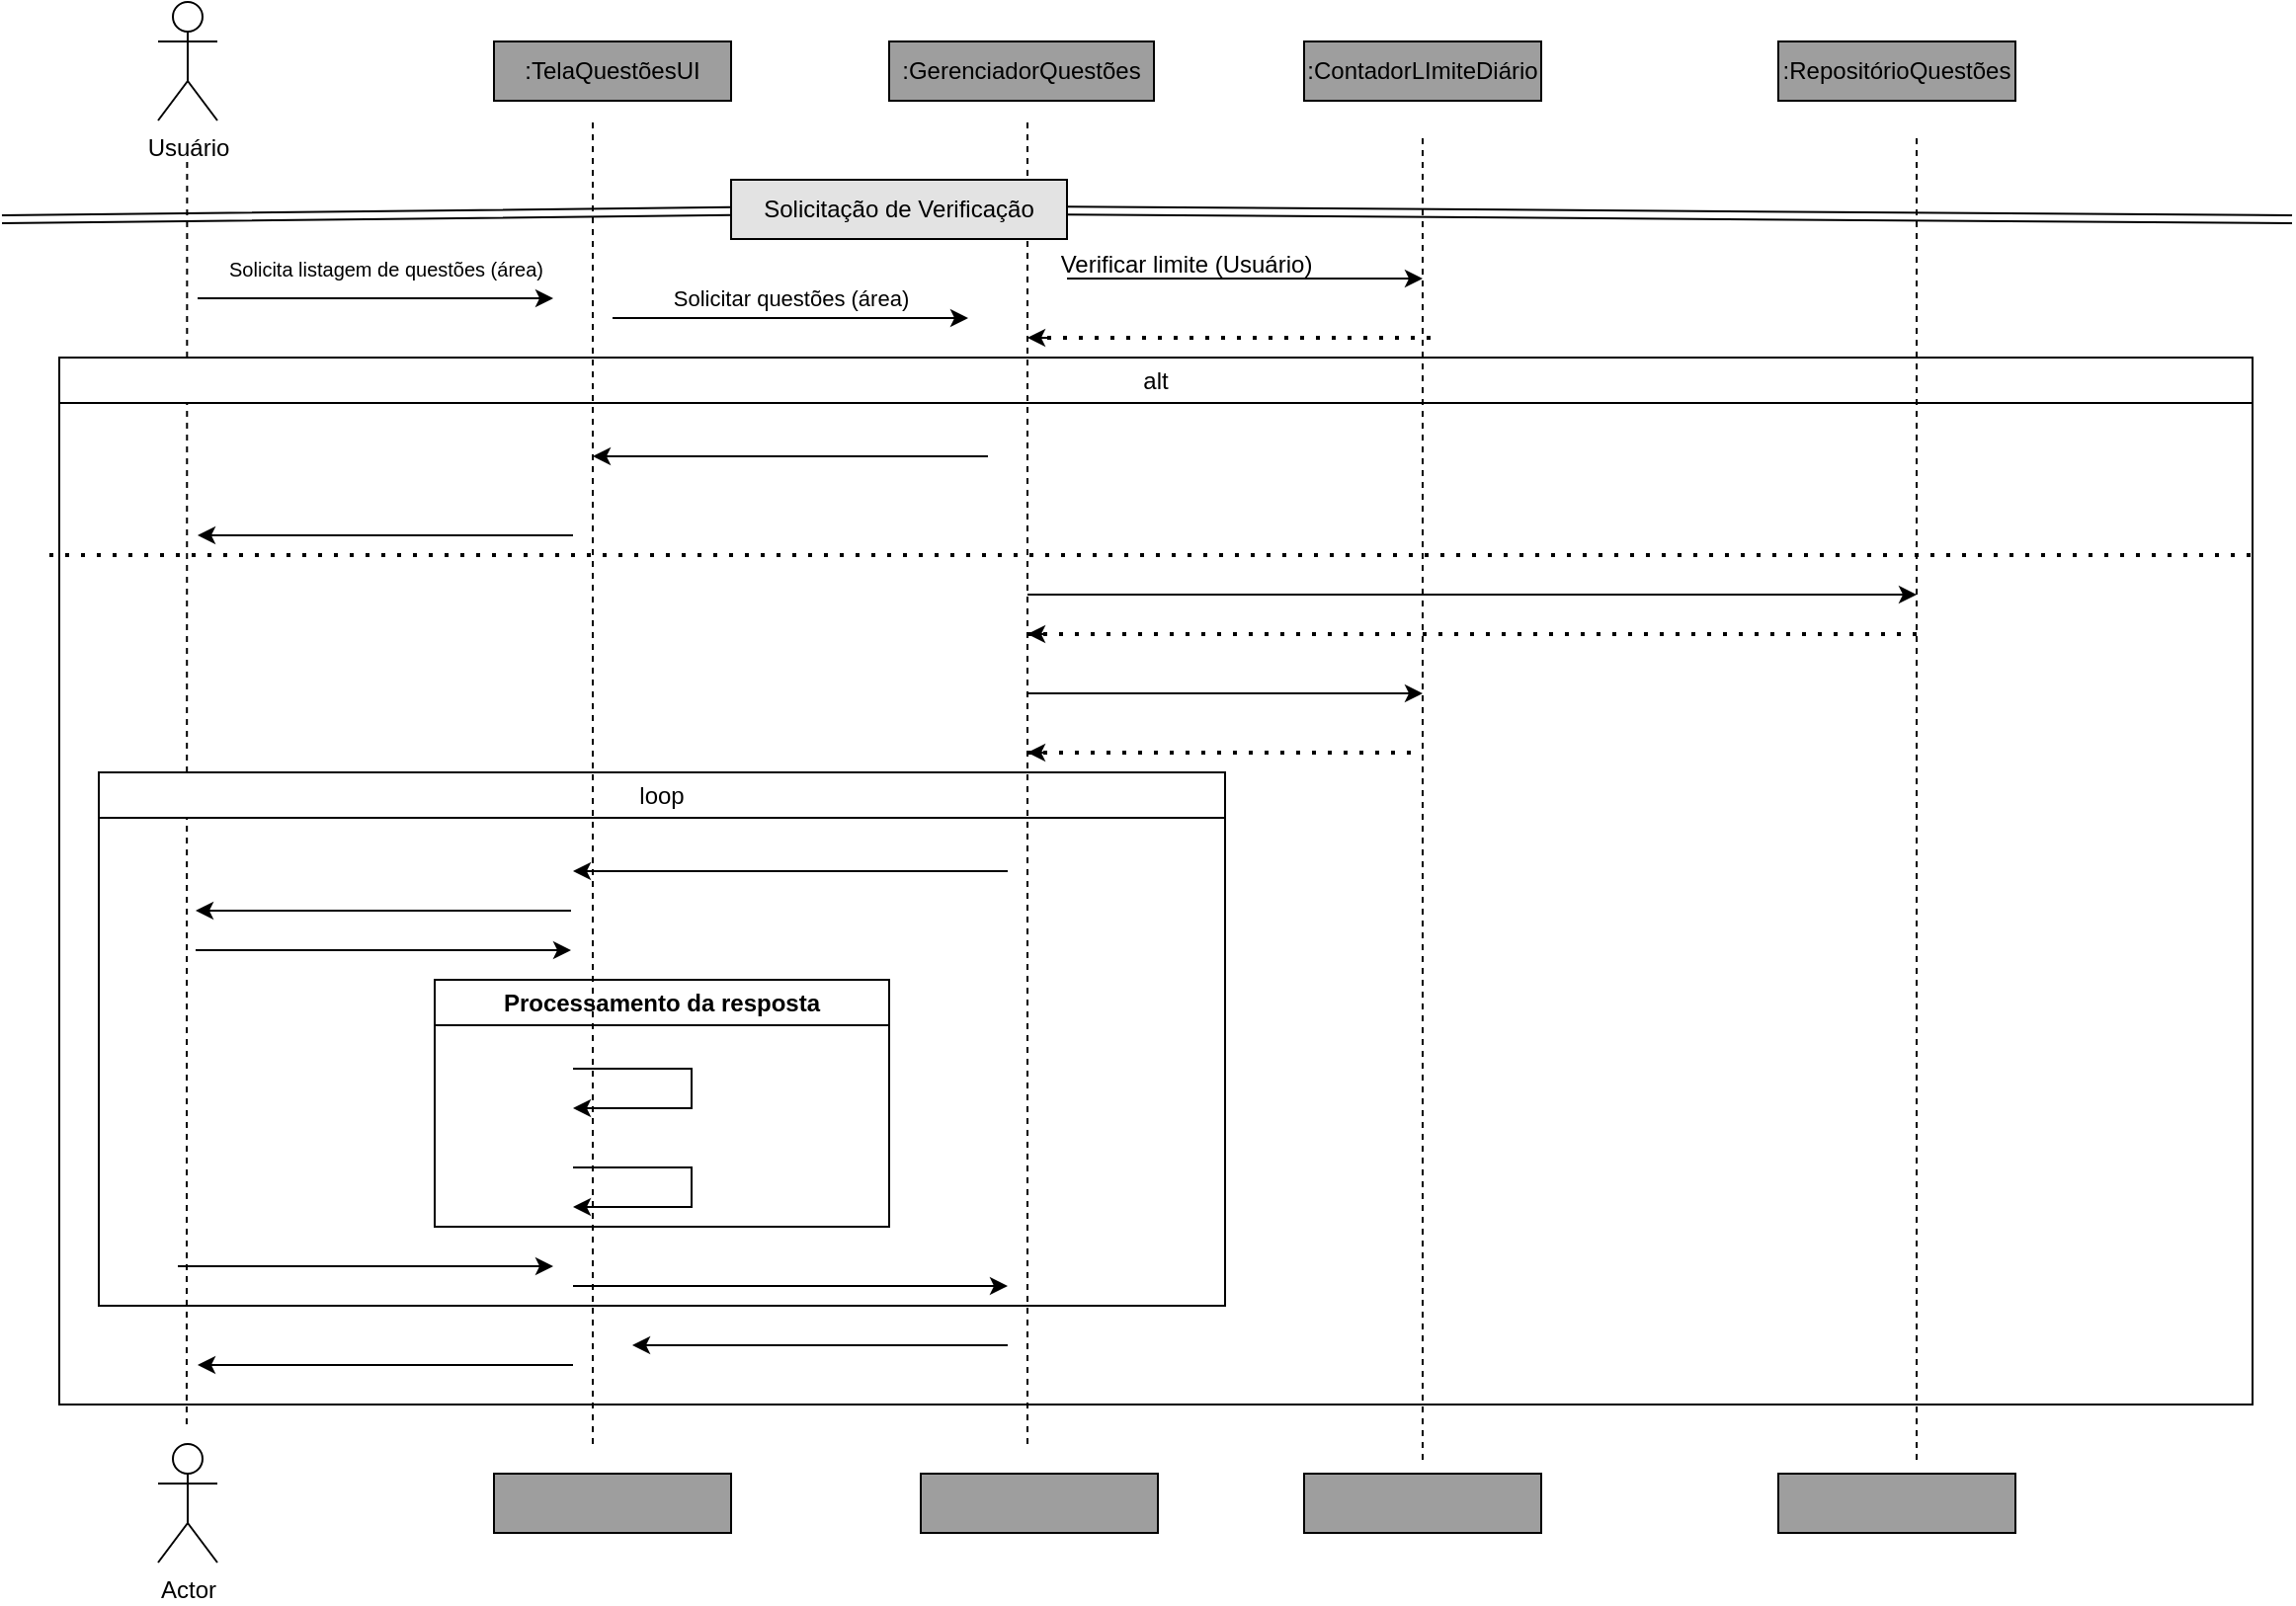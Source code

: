 <mxfile version="27.0.9">
  <diagram id="prtHgNgQTEPvFCAcTncT" name="Page-1">
    <mxGraphModel dx="2499" dy="465" grid="1" gridSize="10" guides="1" tooltips="1" connect="1" arrows="1" fold="1" page="1" pageScale="1" pageWidth="1169" pageHeight="827" math="0" shadow="0">
      <root>
        <mxCell id="0" />
        <mxCell id="1" parent="0" />
        <mxCell id="CrI34jUcvFCijBm1rNz6-1" value="Usuário&lt;div&gt;&lt;br&gt;&lt;/div&gt;" style="shape=umlActor;verticalLabelPosition=bottom;verticalAlign=top;outlineConnect=0;html=1;" parent="1" vertex="1">
          <mxGeometry x="-1090" y="10" width="30" height="60" as="geometry" />
        </mxCell>
        <mxCell id="CrI34jUcvFCijBm1rNz6-4" value="" style="endArrow=none;dashed=1;html=1;rounded=0;" parent="1" edge="1">
          <mxGeometry width="50" height="50" relative="1" as="geometry">
            <mxPoint x="-1075.53" y="730" as="sourcePoint" />
            <mxPoint x="-1075.3" y="90" as="targetPoint" />
          </mxGeometry>
        </mxCell>
        <mxCell id="CrI34jUcvFCijBm1rNz6-9" value="" style="shape=link;html=1;rounded=0;" parent="1" source="CrI34jUcvFCijBm1rNz6-65" edge="1">
          <mxGeometry width="100" relative="1" as="geometry">
            <mxPoint x="-1169" y="120" as="sourcePoint" />
            <mxPoint x="-10" y="120" as="targetPoint" />
          </mxGeometry>
        </mxCell>
        <mxCell id="CrI34jUcvFCijBm1rNz6-10" value="" style="endArrow=classic;html=1;rounded=0;" parent="1" edge="1">
          <mxGeometry width="50" height="50" relative="1" as="geometry">
            <mxPoint x="-1070" y="160" as="sourcePoint" />
            <mxPoint x="-890" y="160" as="targetPoint" />
          </mxGeometry>
        </mxCell>
        <object label="Actor" id="CrI34jUcvFCijBm1rNz6-11">
          <mxCell style="shape=umlActor;verticalLabelPosition=bottom;verticalAlign=top;html=1;outlineConnect=0;" parent="1" vertex="1">
            <mxGeometry x="-1090" y="740" width="30" height="60" as="geometry" />
          </mxCell>
        </object>
        <mxCell id="CrI34jUcvFCijBm1rNz6-15" value="&lt;span style=&quot;font-weight: normal;&quot;&gt;alt&lt;/span&gt;" style="swimlane;whiteSpace=wrap;html=1;" parent="1" vertex="1">
          <mxGeometry x="-1140" y="190" width="1110" height="530" as="geometry" />
        </mxCell>
        <mxCell id="CrI34jUcvFCijBm1rNz6-12" value="" style="endArrow=classic;html=1;rounded=0;" parent="CrI34jUcvFCijBm1rNz6-15" edge="1">
          <mxGeometry width="50" height="50" relative="1" as="geometry">
            <mxPoint x="260" y="90" as="sourcePoint" />
            <mxPoint x="70" y="90" as="targetPoint" />
          </mxGeometry>
        </mxCell>
        <mxCell id="CrI34jUcvFCijBm1rNz6-26" value="&lt;span style=&quot;font-weight: 400;&quot;&gt;loop&lt;/span&gt;" style="swimlane;whiteSpace=wrap;html=1;" parent="CrI34jUcvFCijBm1rNz6-15" vertex="1">
          <mxGeometry x="20" y="210" width="570" height="270" as="geometry" />
        </mxCell>
        <mxCell id="CrI34jUcvFCijBm1rNz6-27" value="" style="endArrow=classic;html=1;rounded=0;" parent="CrI34jUcvFCijBm1rNz6-26" edge="1">
          <mxGeometry width="50" height="50" relative="1" as="geometry">
            <mxPoint x="239" y="70" as="sourcePoint" />
            <mxPoint x="49" y="70" as="targetPoint" />
            <Array as="points">
              <mxPoint x="149" y="70" />
            </Array>
          </mxGeometry>
        </mxCell>
        <mxCell id="CrI34jUcvFCijBm1rNz6-29" value="" style="endArrow=classic;html=1;rounded=0;" parent="CrI34jUcvFCijBm1rNz6-26" edge="1">
          <mxGeometry width="50" height="50" relative="1" as="geometry">
            <mxPoint x="49" y="90" as="sourcePoint" />
            <mxPoint x="239" y="90" as="targetPoint" />
          </mxGeometry>
        </mxCell>
        <mxCell id="CrI34jUcvFCijBm1rNz6-30" value="" style="endArrow=classic;html=1;rounded=0;" parent="CrI34jUcvFCijBm1rNz6-26" edge="1">
          <mxGeometry width="50" height="50" relative="1" as="geometry">
            <mxPoint x="40" y="250" as="sourcePoint" />
            <mxPoint x="230" y="250" as="targetPoint" />
          </mxGeometry>
        </mxCell>
        <mxCell id="CrI34jUcvFCijBm1rNz6-33" value="" style="endArrow=classic;html=1;rounded=0;" parent="CrI34jUcvFCijBm1rNz6-26" edge="1">
          <mxGeometry width="50" height="50" relative="1" as="geometry">
            <mxPoint x="240" y="260" as="sourcePoint" />
            <mxPoint x="460" y="260" as="targetPoint" />
          </mxGeometry>
        </mxCell>
        <mxCell id="CrI34jUcvFCijBm1rNz6-40" value="Processamento da resposta" style="swimlane;whiteSpace=wrap;html=1;" parent="CrI34jUcvFCijBm1rNz6-26" vertex="1">
          <mxGeometry x="170" y="105" width="230" height="125" as="geometry" />
        </mxCell>
        <mxCell id="CrI34jUcvFCijBm1rNz6-43" value="" style="endArrow=classic;html=1;rounded=0;" parent="CrI34jUcvFCijBm1rNz6-40" edge="1">
          <mxGeometry width="50" height="50" relative="1" as="geometry">
            <mxPoint x="70" y="95" as="sourcePoint" />
            <mxPoint x="70" y="115" as="targetPoint" />
            <Array as="points">
              <mxPoint x="130" y="95" />
              <mxPoint x="130" y="115" />
            </Array>
          </mxGeometry>
        </mxCell>
        <mxCell id="CrI34jUcvFCijBm1rNz6-42" value="" style="endArrow=classic;html=1;rounded=0;" parent="CrI34jUcvFCijBm1rNz6-40" edge="1">
          <mxGeometry width="50" height="50" relative="1" as="geometry">
            <mxPoint x="70" y="45" as="sourcePoint" />
            <mxPoint x="70" y="65" as="targetPoint" />
            <Array as="points">
              <mxPoint x="130" y="45" />
              <mxPoint x="130" y="65" />
            </Array>
          </mxGeometry>
        </mxCell>
        <mxCell id="CrI34jUcvFCijBm1rNz6-44" value="" style="endArrow=classic;html=1;rounded=0;" parent="CrI34jUcvFCijBm1rNz6-26" edge="1">
          <mxGeometry width="50" height="50" relative="1" as="geometry">
            <mxPoint x="460" y="50" as="sourcePoint" />
            <mxPoint x="240" y="50" as="targetPoint" />
            <Array as="points">
              <mxPoint x="370" y="50" />
            </Array>
          </mxGeometry>
        </mxCell>
        <mxCell id="CrI34jUcvFCijBm1rNz6-34" value="" style="endArrow=classic;html=1;rounded=0;" parent="CrI34jUcvFCijBm1rNz6-15" edge="1">
          <mxGeometry width="50" height="50" relative="1" as="geometry">
            <mxPoint x="480" y="500" as="sourcePoint" />
            <mxPoint x="290" y="500" as="targetPoint" />
            <Array as="points">
              <mxPoint x="390" y="500" />
            </Array>
          </mxGeometry>
        </mxCell>
        <mxCell id="CrI34jUcvFCijBm1rNz6-35" value="" style="endArrow=classic;html=1;rounded=0;" parent="CrI34jUcvFCijBm1rNz6-15" edge="1">
          <mxGeometry width="50" height="50" relative="1" as="geometry">
            <mxPoint x="260" y="510" as="sourcePoint" />
            <mxPoint x="70" y="510" as="targetPoint" />
            <Array as="points">
              <mxPoint x="170" y="510" />
            </Array>
          </mxGeometry>
        </mxCell>
        <mxCell id="CrI34jUcvFCijBm1rNz6-36" value="" style="endArrow=classic;html=1;rounded=0;" parent="CrI34jUcvFCijBm1rNz6-15" edge="1">
          <mxGeometry width="50" height="50" relative="1" as="geometry">
            <mxPoint x="470" y="50" as="sourcePoint" />
            <mxPoint x="270" y="50" as="targetPoint" />
          </mxGeometry>
        </mxCell>
        <mxCell id="CrI34jUcvFCijBm1rNz6-45" value="" style="endArrow=classic;html=1;rounded=0;" parent="CrI34jUcvFCijBm1rNz6-15" edge="1">
          <mxGeometry width="50" height="50" relative="1" as="geometry">
            <mxPoint x="490" y="120" as="sourcePoint" />
            <mxPoint x="940" y="120" as="targetPoint" />
          </mxGeometry>
        </mxCell>
        <mxCell id="CrI34jUcvFCijBm1rNz6-37" value="" style="endArrow=none;dashed=1;html=1;dashPattern=1 3;strokeWidth=2;rounded=0;" parent="CrI34jUcvFCijBm1rNz6-15" edge="1">
          <mxGeometry width="50" height="50" relative="1" as="geometry">
            <mxPoint x="-5" y="100" as="sourcePoint" />
            <mxPoint x="1115" y="100" as="targetPoint" />
          </mxGeometry>
        </mxCell>
        <mxCell id="CrI34jUcvFCijBm1rNz6-47" value="" style="endArrow=classic;html=1;rounded=0;" parent="CrI34jUcvFCijBm1rNz6-15" edge="1">
          <mxGeometry width="50" height="50" relative="1" as="geometry">
            <mxPoint x="490" y="170" as="sourcePoint" />
            <mxPoint x="690" y="170" as="targetPoint" />
          </mxGeometry>
        </mxCell>
        <mxCell id="CrI34jUcvFCijBm1rNz6-52" value="" style="endArrow=none;dashed=1;html=1;dashPattern=1 3;strokeWidth=2;rounded=0;" parent="CrI34jUcvFCijBm1rNz6-15" edge="1">
          <mxGeometry width="50" height="50" relative="1" as="geometry">
            <mxPoint x="490" y="200" as="sourcePoint" />
            <mxPoint x="690" y="200" as="targetPoint" />
          </mxGeometry>
        </mxCell>
        <mxCell id="CrI34jUcvFCijBm1rNz6-53" value="" style="endArrow=classic;html=1;rounded=0;" parent="CrI34jUcvFCijBm1rNz6-15" edge="1">
          <mxGeometry width="50" height="50" relative="1" as="geometry">
            <mxPoint x="500" y="200" as="sourcePoint" />
            <mxPoint x="490" y="200" as="targetPoint" />
          </mxGeometry>
        </mxCell>
        <mxCell id="CrI34jUcvFCijBm1rNz6-28" value="" style="endArrow=none;dashed=1;html=1;rounded=0;" parent="1" edge="1">
          <mxGeometry width="50" height="50" relative="1" as="geometry">
            <mxPoint x="-870" y="740" as="sourcePoint" />
            <mxPoint x="-870" y="70" as="targetPoint" />
          </mxGeometry>
        </mxCell>
        <mxCell id="CrI34jUcvFCijBm1rNz6-31" value="" style="endArrow=classic;html=1;rounded=0;" parent="1" edge="1">
          <mxGeometry width="50" height="50" relative="1" as="geometry">
            <mxPoint x="-860" y="170" as="sourcePoint" />
            <mxPoint x="-680" y="170" as="targetPoint" />
          </mxGeometry>
        </mxCell>
        <mxCell id="X93EcSzINp0Eo5ylQojm-4" value="Solicitar questões (área)" style="edgeLabel;html=1;align=center;verticalAlign=middle;resizable=0;points=[];" vertex="1" connectable="0" parent="CrI34jUcvFCijBm1rNz6-31">
          <mxGeometry x="-0.222" y="4" relative="1" as="geometry">
            <mxPoint x="20" y="-6" as="offset" />
          </mxGeometry>
        </mxCell>
        <mxCell id="CrI34jUcvFCijBm1rNz6-32" value="" style="endArrow=none;dashed=1;html=1;rounded=0;" parent="1" edge="1">
          <mxGeometry width="50" height="50" relative="1" as="geometry">
            <mxPoint x="-650" y="740" as="sourcePoint" />
            <mxPoint x="-650" y="70" as="targetPoint" />
          </mxGeometry>
        </mxCell>
        <mxCell id="CrI34jUcvFCijBm1rNz6-38" value="" style="endArrow=none;dashed=1;html=1;rounded=0;" parent="1" edge="1">
          <mxGeometry width="50" height="50" relative="1" as="geometry">
            <mxPoint x="-450" y="748" as="sourcePoint" />
            <mxPoint x="-450" y="78" as="targetPoint" />
          </mxGeometry>
        </mxCell>
        <mxCell id="CrI34jUcvFCijBm1rNz6-39" value="" style="endArrow=none;dashed=1;html=1;rounded=0;" parent="1" edge="1">
          <mxGeometry width="50" height="50" relative="1" as="geometry">
            <mxPoint x="-200" y="748" as="sourcePoint" />
            <mxPoint x="-200" y="78" as="targetPoint" />
          </mxGeometry>
        </mxCell>
        <mxCell id="CrI34jUcvFCijBm1rNz6-49" value="" style="endArrow=none;dashed=1;html=1;dashPattern=1 3;strokeWidth=2;rounded=0;" parent="1" edge="1">
          <mxGeometry width="50" height="50" relative="1" as="geometry">
            <mxPoint x="-650" y="330" as="sourcePoint" />
            <mxPoint x="-200" y="330" as="targetPoint" />
          </mxGeometry>
        </mxCell>
        <mxCell id="CrI34jUcvFCijBm1rNz6-51" value="" style="endArrow=classic;html=1;rounded=0;" parent="1" edge="1">
          <mxGeometry width="50" height="50" relative="1" as="geometry">
            <mxPoint x="-640" y="330" as="sourcePoint" />
            <mxPoint x="-650" y="330" as="targetPoint" />
          </mxGeometry>
        </mxCell>
        <mxCell id="CrI34jUcvFCijBm1rNz6-54" value="" style="endArrow=classic;html=1;rounded=0;" parent="1" edge="1">
          <mxGeometry width="50" height="50" relative="1" as="geometry">
            <mxPoint x="-630" y="150" as="sourcePoint" />
            <mxPoint x="-450" y="150" as="targetPoint" />
          </mxGeometry>
        </mxCell>
        <mxCell id="CrI34jUcvFCijBm1rNz6-55" value="" style="endArrow=none;dashed=1;html=1;dashPattern=1 3;strokeWidth=2;rounded=0;" parent="1" edge="1">
          <mxGeometry width="50" height="50" relative="1" as="geometry">
            <mxPoint x="-640" y="180" as="sourcePoint" />
            <mxPoint x="-440" y="180" as="targetPoint" />
          </mxGeometry>
        </mxCell>
        <mxCell id="CrI34jUcvFCijBm1rNz6-56" value="" style="endArrow=classic;html=1;rounded=0;" parent="1" edge="1">
          <mxGeometry width="50" height="50" relative="1" as="geometry">
            <mxPoint x="-640" y="180" as="sourcePoint" />
            <mxPoint x="-650" y="180" as="targetPoint" />
          </mxGeometry>
        </mxCell>
        <mxCell id="CrI34jUcvFCijBm1rNz6-57" value=":TelaQuestõesUI" style="rounded=0;whiteSpace=wrap;html=1;fillColor=#9E9E9E;" parent="1" vertex="1">
          <mxGeometry x="-920" y="30" width="120" height="30" as="geometry" />
        </mxCell>
        <mxCell id="CrI34jUcvFCijBm1rNz6-58" value=":GerenciadorQuestões" style="rounded=0;whiteSpace=wrap;html=1;fillColor=#9E9E9E;" parent="1" vertex="1">
          <mxGeometry x="-720" y="30" width="134" height="30" as="geometry" />
        </mxCell>
        <mxCell id="CrI34jUcvFCijBm1rNz6-59" value=":ContadorLImiteDiário" style="rounded=0;whiteSpace=wrap;html=1;fillColor=#9E9E9E;" parent="1" vertex="1">
          <mxGeometry x="-510" y="30" width="120" height="30" as="geometry" />
        </mxCell>
        <mxCell id="CrI34jUcvFCijBm1rNz6-60" value=":RepositórioQuestões" style="rounded=0;whiteSpace=wrap;html=1;fillColor=#9E9E9E;" parent="1" vertex="1">
          <mxGeometry x="-270" y="30" width="120" height="30" as="geometry" />
        </mxCell>
        <mxCell id="CrI34jUcvFCijBm1rNz6-61" value="" style="rounded=0;whiteSpace=wrap;html=1;fillColor=#9E9E9E;" parent="1" vertex="1">
          <mxGeometry x="-920" y="755" width="120" height="30" as="geometry" />
        </mxCell>
        <mxCell id="CrI34jUcvFCijBm1rNz6-62" value="" style="rounded=0;whiteSpace=wrap;html=1;fillColor=#9E9E9E;" parent="1" vertex="1">
          <mxGeometry x="-704" y="755" width="120" height="30" as="geometry" />
        </mxCell>
        <mxCell id="CrI34jUcvFCijBm1rNz6-63" value="" style="rounded=0;whiteSpace=wrap;html=1;fillColor=#9E9E9E;" parent="1" vertex="1">
          <mxGeometry x="-510" y="755" width="120" height="30" as="geometry" />
        </mxCell>
        <mxCell id="CrI34jUcvFCijBm1rNz6-64" value="" style="rounded=0;whiteSpace=wrap;html=1;fillColor=#9E9E9E;" parent="1" vertex="1">
          <mxGeometry x="-270" y="755" width="120" height="30" as="geometry" />
        </mxCell>
        <mxCell id="CrI34jUcvFCijBm1rNz6-66" value="" style="shape=link;html=1;rounded=0;" parent="1" target="CrI34jUcvFCijBm1rNz6-65" edge="1">
          <mxGeometry width="100" relative="1" as="geometry">
            <mxPoint x="-1169" y="120" as="sourcePoint" />
            <mxPoint x="-10" y="120" as="targetPoint" />
          </mxGeometry>
        </mxCell>
        <mxCell id="CrI34jUcvFCijBm1rNz6-65" value="Solicitação de Verificação" style="rounded=0;whiteSpace=wrap;html=1;fillColor=#E3E3E3;" parent="1" vertex="1">
          <mxGeometry x="-800" y="100" width="170" height="30" as="geometry" />
        </mxCell>
        <mxCell id="X93EcSzINp0Eo5ylQojm-3" value="&lt;font style=&quot;font-size: 10px;&quot;&gt;Solicita listagem de questões (área)&lt;/font&gt;" style="text;html=1;align=center;verticalAlign=middle;resizable=0;points=[];autosize=1;strokeColor=none;fillColor=none;" vertex="1" parent="1">
          <mxGeometry x="-1065" y="130" width="180" height="30" as="geometry" />
        </mxCell>
        <mxCell id="X93EcSzINp0Eo5ylQojm-5" value="Verificar limite (Usuário)" style="text;html=1;align=center;verticalAlign=middle;resizable=0;points=[];autosize=1;strokeColor=none;fillColor=none;" vertex="1" parent="1">
          <mxGeometry x="-645" y="128" width="150" height="30" as="geometry" />
        </mxCell>
      </root>
    </mxGraphModel>
  </diagram>
</mxfile>
